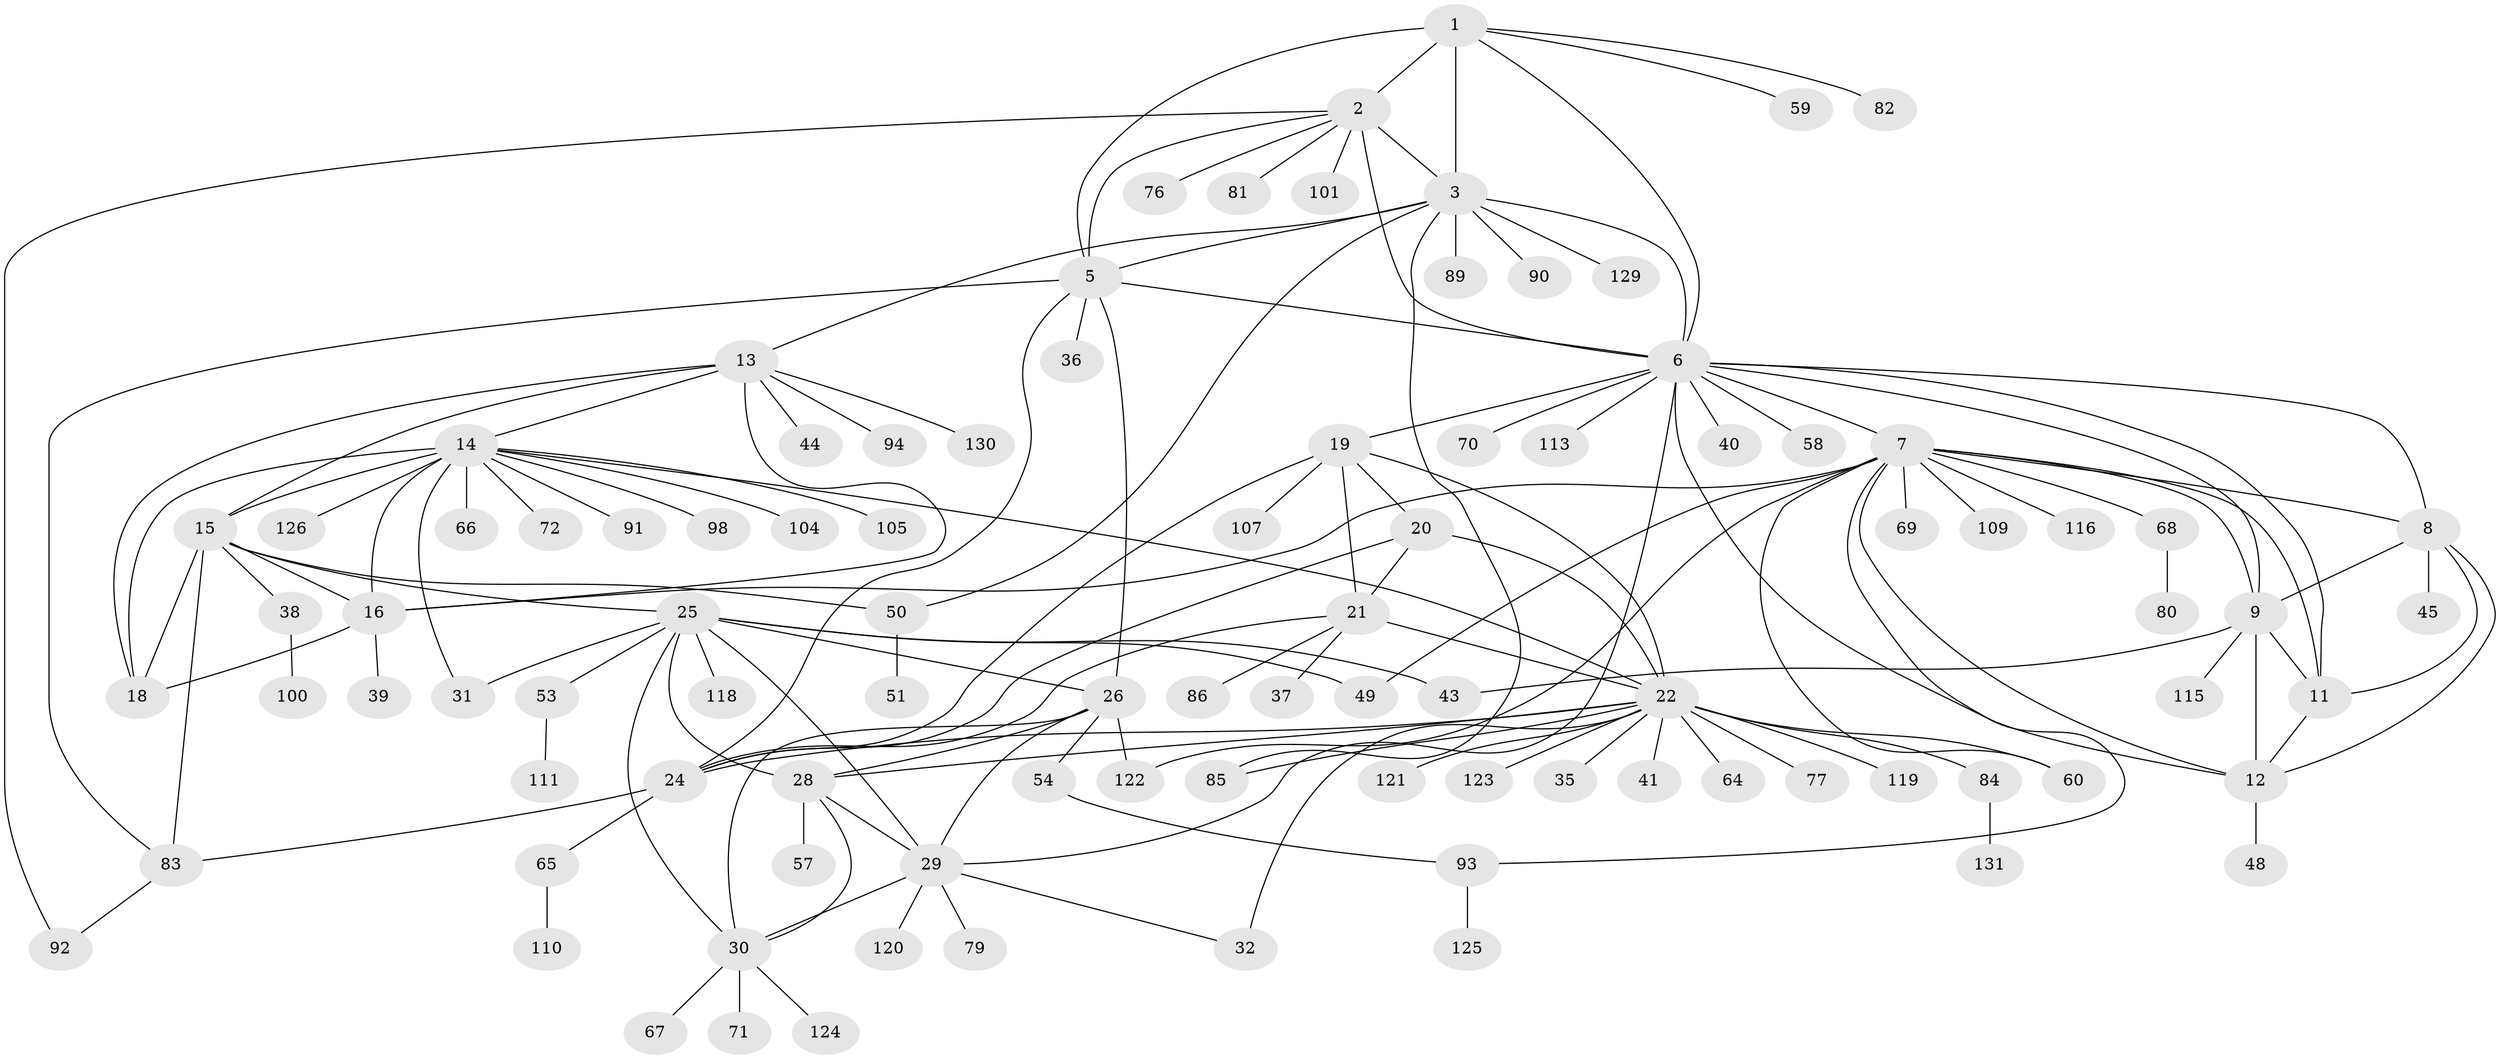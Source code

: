 // original degree distribution, {8: 0.061068702290076333, 12: 0.007633587786259542, 6: 0.030534351145038167, 9: 0.05343511450381679, 15: 0.007633587786259542, 7: 0.015267175572519083, 11: 0.015267175572519083, 10: 0.015267175572519083, 5: 0.015267175572519083, 17: 0.007633587786259542, 3: 0.05343511450381679, 2: 0.16793893129770993, 1: 0.549618320610687}
// Generated by graph-tools (version 1.1) at 2025/11/02/27/25 16:11:31]
// undirected, 96 vertices, 147 edges
graph export_dot {
graph [start="1"]
  node [color=gray90,style=filled];
  1 [super="+95"];
  2 [super="+4"];
  3 [super="+117"];
  5;
  6 [super="+10"];
  7 [super="+61"];
  8;
  9 [super="+74"];
  11 [super="+62"];
  12 [super="+88"];
  13;
  14 [super="+17"];
  15 [super="+55"];
  16 [super="+56"];
  18 [super="+128"];
  19 [super="+34"];
  20;
  21 [super="+108"];
  22 [super="+23"];
  24 [super="+96"];
  25 [super="+27"];
  26 [super="+47"];
  28 [super="+46"];
  29 [super="+99"];
  30 [super="+33"];
  31 [super="+78"];
  32 [super="+73"];
  35;
  36 [super="+106"];
  37;
  38;
  39;
  40 [super="+42"];
  41 [super="+75"];
  43;
  44;
  45 [super="+114"];
  48;
  49;
  50 [super="+52"];
  51;
  53 [super="+63"];
  54;
  57;
  58 [super="+112"];
  59;
  60;
  64;
  65;
  66;
  67;
  68 [super="+103"];
  69;
  70;
  71 [super="+97"];
  72;
  76;
  77;
  79;
  80;
  81;
  82;
  83 [super="+87"];
  84;
  85;
  86;
  89;
  90;
  91 [super="+102"];
  92;
  93;
  94;
  98;
  100;
  101;
  104;
  105;
  107;
  109;
  110;
  111;
  113;
  115;
  116;
  118;
  119;
  120;
  121;
  122;
  123 [super="+127"];
  124;
  125;
  126;
  129;
  130;
  131;
  1 -- 2 [weight=2];
  1 -- 3;
  1 -- 5;
  1 -- 6;
  1 -- 59;
  1 -- 82;
  2 -- 3 [weight=2];
  2 -- 5 [weight=2];
  2 -- 6 [weight=2];
  2 -- 76;
  2 -- 92;
  2 -- 101;
  2 -- 81;
  3 -- 5;
  3 -- 6;
  3 -- 13;
  3 -- 50;
  3 -- 85;
  3 -- 89;
  3 -- 90;
  3 -- 129;
  5 -- 6;
  5 -- 24;
  5 -- 26;
  5 -- 36;
  5 -- 83;
  6 -- 40;
  6 -- 58;
  6 -- 113;
  6 -- 7;
  6 -- 8;
  6 -- 9;
  6 -- 70;
  6 -- 11;
  6 -- 12;
  6 -- 19;
  6 -- 29;
  7 -- 8;
  7 -- 9;
  7 -- 11;
  7 -- 12;
  7 -- 16;
  7 -- 49;
  7 -- 60;
  7 -- 68;
  7 -- 69;
  7 -- 93;
  7 -- 109;
  7 -- 116;
  7 -- 122;
  8 -- 9;
  8 -- 11;
  8 -- 12;
  8 -- 45;
  9 -- 11;
  9 -- 12;
  9 -- 43;
  9 -- 115;
  11 -- 12;
  12 -- 48;
  13 -- 14 [weight=2];
  13 -- 15;
  13 -- 16;
  13 -- 18;
  13 -- 44;
  13 -- 94;
  13 -- 130;
  14 -- 15 [weight=2];
  14 -- 16 [weight=2];
  14 -- 18 [weight=2];
  14 -- 66;
  14 -- 72;
  14 -- 91;
  14 -- 98;
  14 -- 105;
  14 -- 126;
  14 -- 104;
  14 -- 31;
  14 -- 22;
  15 -- 16;
  15 -- 18;
  15 -- 38;
  15 -- 50;
  15 -- 83;
  15 -- 25;
  16 -- 18;
  16 -- 39;
  19 -- 20;
  19 -- 21;
  19 -- 22 [weight=2];
  19 -- 24;
  19 -- 107;
  20 -- 21;
  20 -- 22 [weight=2];
  20 -- 24;
  21 -- 22 [weight=2];
  21 -- 24;
  21 -- 37;
  21 -- 86;
  22 -- 24 [weight=2];
  22 -- 77;
  22 -- 119;
  22 -- 64;
  22 -- 84;
  22 -- 85;
  22 -- 28 [weight=2];
  22 -- 35;
  22 -- 41;
  22 -- 121;
  22 -- 123;
  22 -- 60;
  22 -- 32;
  24 -- 65;
  24 -- 83;
  25 -- 26 [weight=2];
  25 -- 28 [weight=2];
  25 -- 29 [weight=2];
  25 -- 30 [weight=2];
  25 -- 43;
  25 -- 49;
  25 -- 53;
  25 -- 118;
  25 -- 31;
  26 -- 28;
  26 -- 29;
  26 -- 30;
  26 -- 54;
  26 -- 122;
  28 -- 29;
  28 -- 30;
  28 -- 57;
  29 -- 30;
  29 -- 32;
  29 -- 79;
  29 -- 120;
  30 -- 67;
  30 -- 71;
  30 -- 124;
  38 -- 100;
  50 -- 51;
  53 -- 111;
  54 -- 93;
  65 -- 110;
  68 -- 80;
  83 -- 92;
  84 -- 131;
  93 -- 125;
}
